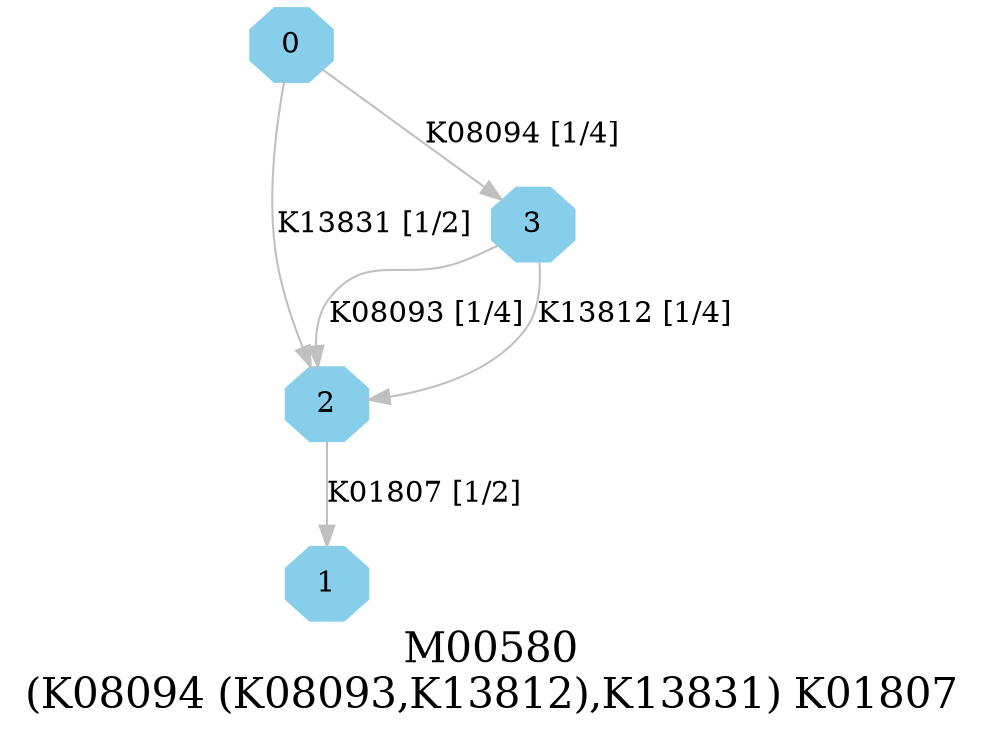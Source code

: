 digraph G {
graph [label="M00580
(K08094 (K08093,K13812),K13831) K01807",fontsize=20];
node [shape=box,style=filled];
edge [len=3,color=grey];
{node [width=.3,height=.3,shape=octagon,style=filled,color=skyblue] 0 1 2 3 }
0 -> 3 [label="K08094 [1/4]"];
0 -> 2 [label="K13831 [1/2]"];
2 -> 1 [label="K01807 [1/2]"];
3 -> 2 [label="K08093 [1/4]"];
3 -> 2 [label="K13812 [1/4]"];
}